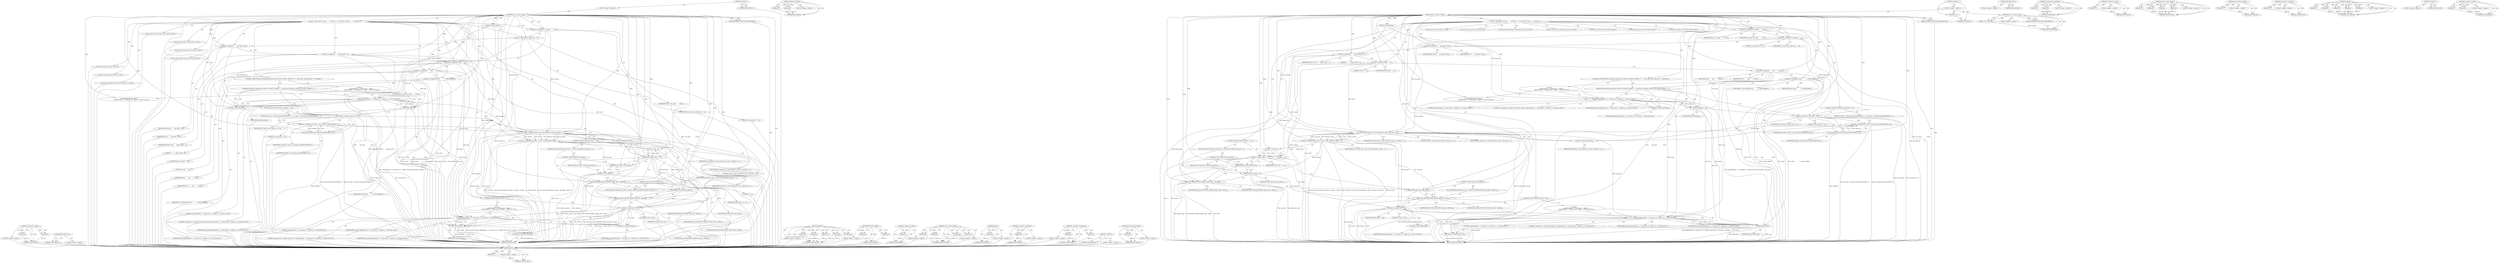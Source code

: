 digraph "&lt;operator&gt;.equals" {
vulnerable_154 [label=<(METHOD,&lt;operator&gt;.equals)>];
vulnerable_155 [label=<(PARAM,p1)>];
vulnerable_156 [label=<(PARAM,p2)>];
vulnerable_157 [label=<(BLOCK,&lt;empty&gt;,&lt;empty&gt;)>];
vulnerable_158 [label=<(METHOD_RETURN,ANY)>];
vulnerable_179 [label=<(METHOD,RETURN_NULL)>];
vulnerable_180 [label=<(BLOCK,&lt;empty&gt;,&lt;empty&gt;)>];
vulnerable_181 [label=<(METHOD_RETURN,ANY)>];
vulnerable_6 [label=<(METHOD,&lt;global&gt;)<SUB>1</SUB>>];
vulnerable_7 [label=<(BLOCK,&lt;empty&gt;,&lt;empty&gt;)<SUB>1</SUB>>];
vulnerable_8 [label=<(METHOD,get_icu_value_src_php)<SUB>1</SUB>>];
vulnerable_9 [label=<(PARAM,char* tag_name)<SUB>1</SUB>>];
vulnerable_10 [label=<(PARAM,INTERNAL_FUNCTION_PARAMETERS)<SUB>1</SUB>>];
vulnerable_11 [label=<(BLOCK,{
 
 	const char* loc_name        	= NULL;
	int...,{
 
 	const char* loc_name        	= NULL;
	int...)<SUB>2</SUB>>];
vulnerable_12 [label="<(LOCAL,const char* loc_name: char*)<SUB>4</SUB>>"];
vulnerable_13 [label=<(&lt;operator&gt;.assignment,* loc_name        	= NULL)<SUB>4</SUB>>];
vulnerable_14 [label=<(IDENTIFIER,loc_name,* loc_name        	= NULL)<SUB>4</SUB>>];
vulnerable_15 [label=<(IDENTIFIER,NULL,* loc_name        	= NULL)<SUB>4</SUB>>];
vulnerable_16 [label="<(LOCAL,int loc_name_len: int)<SUB>5</SUB>>"];
vulnerable_17 [label=<(&lt;operator&gt;.assignment,loc_name_len    	= 0)<SUB>5</SUB>>];
vulnerable_18 [label=<(IDENTIFIER,loc_name_len,loc_name_len    	= 0)<SUB>5</SUB>>];
vulnerable_19 [label=<(LITERAL,0,loc_name_len    	= 0)<SUB>5</SUB>>];
vulnerable_20 [label="<(LOCAL,char* tag_value: char*)<SUB>7</SUB>>"];
vulnerable_21 [label=<(&lt;operator&gt;.assignment,*       tag_value		= NULL)<SUB>7</SUB>>];
vulnerable_22 [label=<(IDENTIFIER,tag_value,*       tag_value		= NULL)<SUB>7</SUB>>];
vulnerable_23 [label=<(IDENTIFIER,NULL,*       tag_value		= NULL)<SUB>7</SUB>>];
vulnerable_24 [label="<(LOCAL,char* empty_result: char*)<SUB>8</SUB>>"];
vulnerable_25 [label=<(&lt;operator&gt;.assignment,*       empty_result	= &quot;&quot;)<SUB>8</SUB>>];
vulnerable_26 [label=<(IDENTIFIER,empty_result,*       empty_result	= &quot;&quot;)<SUB>8</SUB>>];
vulnerable_27 [label=<(LITERAL,&quot;&quot;,*       empty_result	= &quot;&quot;)<SUB>8</SUB>>];
vulnerable_28 [label="<(LOCAL,int result: int)<SUB>10</SUB>>"];
vulnerable_29 [label=<(&lt;operator&gt;.assignment,result    		= 0)<SUB>10</SUB>>];
vulnerable_30 [label=<(IDENTIFIER,result,result    		= 0)<SUB>10</SUB>>];
vulnerable_31 [label=<(LITERAL,0,result    		= 0)<SUB>10</SUB>>];
vulnerable_32 [label="<(LOCAL,char* msg: char*)<SUB>11</SUB>>"];
vulnerable_33 [label=<(&lt;operator&gt;.assignment,*       msg        		= NULL)<SUB>11</SUB>>];
vulnerable_34 [label=<(IDENTIFIER,msg,*       msg        		= NULL)<SUB>11</SUB>>];
vulnerable_35 [label=<(IDENTIFIER,NULL,*       msg        		= NULL)<SUB>11</SUB>>];
vulnerable_36 [label="<(LOCAL,UErrorCode status: UErrorCode)<SUB>13</SUB>>"];
vulnerable_37 [label=<(&lt;operator&gt;.assignment,status          	= U_ZERO_ERROR)<SUB>13</SUB>>];
vulnerable_38 [label=<(IDENTIFIER,status,status          	= U_ZERO_ERROR)<SUB>13</SUB>>];
vulnerable_39 [label=<(IDENTIFIER,U_ZERO_ERROR,status          	= U_ZERO_ERROR)<SUB>13</SUB>>];
vulnerable_40 [label=<(CONTROL_STRUCTURE,IF,if (zend_parse_parameters( ZEND_NUM_ARGS() TSRMLS_CC, &quot;s&quot;,
	&amp;loc_name ,&amp;loc_name_len ) == FAILURE))<SUB>17</SUB>>];
vulnerable_41 [label=<(UNKNOWN,zend_parse_parameters( ZEND_NUM_ARGS() TSRMLS_C...,zend_parse_parameters( ZEND_NUM_ARGS() TSRMLS_C...)<SUB>17</SUB>>];
vulnerable_42 [label="<(BLOCK,{
		spprintf(&amp;msg , 0, &quot;locale_get_%s : unable ...,{
		spprintf(&amp;msg , 0, &quot;locale_get_%s : unable ...)<SUB>18</SUB>>"];
vulnerable_43 [label="<(spprintf,spprintf(&amp;msg , 0, &quot;locale_get_%s : unable to p...)<SUB>19</SUB>>"];
vulnerable_44 [label=<(&lt;operator&gt;.addressOf,&amp;msg)<SUB>19</SUB>>];
vulnerable_45 [label="<(IDENTIFIER,msg,spprintf(&amp;msg , 0, &quot;locale_get_%s : unable to p...)<SUB>19</SUB>>"];
vulnerable_46 [label="<(LITERAL,0,spprintf(&amp;msg , 0, &quot;locale_get_%s : unable to p...)<SUB>19</SUB>>"];
vulnerable_47 [label="<(LITERAL,&quot;locale_get_%s : unable to parse input params&quot;,spprintf(&amp;msg , 0, &quot;locale_get_%s : unable to p...)<SUB>19</SUB>>"];
vulnerable_48 [label="<(IDENTIFIER,tag_name,spprintf(&amp;msg , 0, &quot;locale_get_%s : unable to p...)<SUB>19</SUB>>"];
vulnerable_49 [label=<(efree,efree(msg))<SUB>21</SUB>>];
vulnerable_50 [label=<(IDENTIFIER,msg,efree(msg))<SUB>21</SUB>>];
vulnerable_51 [label="<(IDENTIFIER,RETURN_FALSE,{
		spprintf(&amp;msg , 0, &quot;locale_get_%s : unable ...)<SUB>23</SUB>>"];
vulnerable_52 [label=<(CONTROL_STRUCTURE,IF,if (loc_name_len == 0))<SUB>26</SUB>>];
vulnerable_53 [label=<(&lt;operator&gt;.equals,loc_name_len == 0)<SUB>26</SUB>>];
vulnerable_54 [label=<(IDENTIFIER,loc_name_len,loc_name_len == 0)<SUB>26</SUB>>];
vulnerable_55 [label=<(LITERAL,0,loc_name_len == 0)<SUB>26</SUB>>];
vulnerable_56 [label=<(BLOCK,{
		loc_name = intl_locale_get_default(TSRMLS_C...,{
		loc_name = intl_locale_get_default(TSRMLS_C...)<SUB>26</SUB>>];
vulnerable_57 [label=<(&lt;operator&gt;.assignment,loc_name = intl_locale_get_default(TSRMLS_C))<SUB>27</SUB>>];
vulnerable_58 [label=<(IDENTIFIER,loc_name,loc_name = intl_locale_get_default(TSRMLS_C))<SUB>27</SUB>>];
vulnerable_59 [label=<(intl_locale_get_default,intl_locale_get_default(TSRMLS_C))<SUB>27</SUB>>];
vulnerable_60 [label=<(IDENTIFIER,TSRMLS_C,intl_locale_get_default(TSRMLS_C))<SUB>27</SUB>>];
vulnerable_61 [label=<(&lt;operator&gt;.assignment,tag_value = get_icu_value_internal( loc_name , ...)<SUB>31</SUB>>];
vulnerable_62 [label=<(IDENTIFIER,tag_value,tag_value = get_icu_value_internal( loc_name , ...)<SUB>31</SUB>>];
vulnerable_63 [label=<(get_icu_value_internal,get_icu_value_internal( loc_name , tag_name , &amp;...)<SUB>31</SUB>>];
vulnerable_64 [label=<(IDENTIFIER,loc_name,get_icu_value_internal( loc_name , tag_name , &amp;...)<SUB>31</SUB>>];
vulnerable_65 [label=<(IDENTIFIER,tag_name,get_icu_value_internal( loc_name , tag_name , &amp;...)<SUB>31</SUB>>];
vulnerable_66 [label=<(&lt;operator&gt;.addressOf,&amp;result)<SUB>31</SUB>>];
vulnerable_67 [label=<(IDENTIFIER,result,get_icu_value_internal( loc_name , tag_name , &amp;...)<SUB>31</SUB>>];
vulnerable_68 [label=<(LITERAL,0,get_icu_value_internal( loc_name , tag_name , &amp;...)<SUB>31</SUB>>];
vulnerable_69 [label=<(CONTROL_STRUCTURE,IF,if (result == -1))<SUB>34</SUB>>];
vulnerable_70 [label=<(&lt;operator&gt;.equals,result == -1)<SUB>34</SUB>>];
vulnerable_71 [label=<(IDENTIFIER,result,result == -1)<SUB>34</SUB>>];
vulnerable_72 [label=<(&lt;operator&gt;.minus,-1)<SUB>34</SUB>>];
vulnerable_73 [label=<(LITERAL,1,-1)<SUB>34</SUB>>];
vulnerable_74 [label=<(BLOCK,{
		if( tag_value){
			efree( tag_value);
		}
	...,{
		if( tag_value){
			efree( tag_value);
		}
	...)<SUB>34</SUB>>];
vulnerable_75 [label=<(CONTROL_STRUCTURE,IF,if (tag_value))<SUB>35</SUB>>];
vulnerable_76 [label=<(IDENTIFIER,tag_value,if (tag_value))<SUB>35</SUB>>];
vulnerable_77 [label=<(BLOCK,{
			efree( tag_value);
		},{
			efree( tag_value);
		})<SUB>35</SUB>>];
vulnerable_78 [label=<(efree,efree( tag_value))<SUB>36</SUB>>];
vulnerable_79 [label=<(IDENTIFIER,tag_value,efree( tag_value))<SUB>36</SUB>>];
vulnerable_80 [label=<(RETURN_STRING,RETURN_STRING( empty_result , TRUE))<SUB>38</SUB>>];
vulnerable_81 [label=<(IDENTIFIER,empty_result,RETURN_STRING( empty_result , TRUE))<SUB>38</SUB>>];
vulnerable_82 [label=<(IDENTIFIER,TRUE,RETURN_STRING( empty_result , TRUE))<SUB>38</SUB>>];
vulnerable_83 [label=<(CONTROL_STRUCTURE,IF,if (tag_value))<SUB>42</SUB>>];
vulnerable_84 [label=<(IDENTIFIER,tag_value,if (tag_value))<SUB>42</SUB>>];
vulnerable_85 [label=<(BLOCK,{
		RETURN_STRING( tag_value , FALSE);
	},{
		RETURN_STRING( tag_value , FALSE);
	})<SUB>42</SUB>>];
vulnerable_86 [label=<(RETURN_STRING,RETURN_STRING( tag_value , FALSE))<SUB>43</SUB>>];
vulnerable_87 [label=<(IDENTIFIER,tag_value,RETURN_STRING( tag_value , FALSE))<SUB>43</SUB>>];
vulnerable_88 [label=<(IDENTIFIER,FALSE,RETURN_STRING( tag_value , FALSE))<SUB>43</SUB>>];
vulnerable_89 [label=<(CONTROL_STRUCTURE,IF,if (result ==0))<SUB>47</SUB>>];
vulnerable_90 [label=<(&lt;operator&gt;.equals,result ==0)<SUB>47</SUB>>];
vulnerable_91 [label=<(IDENTIFIER,result,result ==0)<SUB>47</SUB>>];
vulnerable_92 [label=<(LITERAL,0,result ==0)<SUB>47</SUB>>];
vulnerable_93 [label="<(BLOCK,{
		spprintf(&amp;msg , 0, &quot;locale_get_%s : unable ...,{
		spprintf(&amp;msg , 0, &quot;locale_get_%s : unable ...)<SUB>47</SUB>>"];
vulnerable_94 [label="<(spprintf,spprintf(&amp;msg , 0, &quot;locale_get_%s : unable to g...)<SUB>48</SUB>>"];
vulnerable_95 [label=<(&lt;operator&gt;.addressOf,&amp;msg)<SUB>48</SUB>>];
vulnerable_96 [label="<(IDENTIFIER,msg,spprintf(&amp;msg , 0, &quot;locale_get_%s : unable to g...)<SUB>48</SUB>>"];
vulnerable_97 [label="<(LITERAL,0,spprintf(&amp;msg , 0, &quot;locale_get_%s : unable to g...)<SUB>48</SUB>>"];
vulnerable_98 [label="<(LITERAL,&quot;locale_get_%s : unable to get locale %s&quot;,spprintf(&amp;msg , 0, &quot;locale_get_%s : unable to g...)<SUB>48</SUB>>"];
vulnerable_99 [label="<(IDENTIFIER,tag_name,spprintf(&amp;msg , 0, &quot;locale_get_%s : unable to g...)<SUB>48</SUB>>"];
vulnerable_100 [label="<(IDENTIFIER,tag_name,spprintf(&amp;msg , 0, &quot;locale_get_%s : unable to g...)<SUB>48</SUB>>"];
vulnerable_101 [label=<(efree,efree(msg))<SUB>50</SUB>>];
vulnerable_102 [label=<(IDENTIFIER,msg,efree(msg))<SUB>50</SUB>>];
vulnerable_103 [label=<(RETURN_NULL,RETURN_NULL())<SUB>51</SUB>>];
vulnerable_104 [label=<(METHOD_RETURN,void)<SUB>1</SUB>>];
vulnerable_106 [label=<(METHOD_RETURN,ANY)<SUB>1</SUB>>];
vulnerable_138 [label=<(METHOD,spprintf)>];
vulnerable_139 [label=<(PARAM,p1)>];
vulnerable_140 [label=<(PARAM,p2)>];
vulnerable_141 [label=<(PARAM,p3)>];
vulnerable_142 [label=<(PARAM,p4)>];
vulnerable_143 [label=<(PARAM,p5)>];
vulnerable_144 [label=<(BLOCK,&lt;empty&gt;,&lt;empty&gt;)>];
vulnerable_145 [label=<(METHOD_RETURN,ANY)>];
vulnerable_174 [label=<(METHOD,RETURN_STRING)>];
vulnerable_175 [label=<(PARAM,p1)>];
vulnerable_176 [label=<(PARAM,p2)>];
vulnerable_177 [label=<(BLOCK,&lt;empty&gt;,&lt;empty&gt;)>];
vulnerable_178 [label=<(METHOD_RETURN,ANY)>];
vulnerable_170 [label=<(METHOD,&lt;operator&gt;.minus)>];
vulnerable_171 [label=<(PARAM,p1)>];
vulnerable_172 [label=<(BLOCK,&lt;empty&gt;,&lt;empty&gt;)>];
vulnerable_173 [label=<(METHOD_RETURN,ANY)>];
vulnerable_163 [label=<(METHOD,get_icu_value_internal)>];
vulnerable_164 [label=<(PARAM,p1)>];
vulnerable_165 [label=<(PARAM,p2)>];
vulnerable_166 [label=<(PARAM,p3)>];
vulnerable_167 [label=<(PARAM,p4)>];
vulnerable_168 [label=<(BLOCK,&lt;empty&gt;,&lt;empty&gt;)>];
vulnerable_169 [label=<(METHOD_RETURN,ANY)>];
vulnerable_150 [label=<(METHOD,efree)>];
vulnerable_151 [label=<(PARAM,p1)>];
vulnerable_152 [label=<(BLOCK,&lt;empty&gt;,&lt;empty&gt;)>];
vulnerable_153 [label=<(METHOD_RETURN,ANY)>];
vulnerable_146 [label=<(METHOD,&lt;operator&gt;.addressOf)>];
vulnerable_147 [label=<(PARAM,p1)>];
vulnerable_148 [label=<(BLOCK,&lt;empty&gt;,&lt;empty&gt;)>];
vulnerable_149 [label=<(METHOD_RETURN,ANY)>];
vulnerable_133 [label=<(METHOD,&lt;operator&gt;.assignment)>];
vulnerable_134 [label=<(PARAM,p1)>];
vulnerable_135 [label=<(PARAM,p2)>];
vulnerable_136 [label=<(BLOCK,&lt;empty&gt;,&lt;empty&gt;)>];
vulnerable_137 [label=<(METHOD_RETURN,ANY)>];
vulnerable_127 [label=<(METHOD,&lt;global&gt;)<SUB>1</SUB>>];
vulnerable_128 [label=<(BLOCK,&lt;empty&gt;,&lt;empty&gt;)>];
vulnerable_129 [label=<(METHOD_RETURN,ANY)>];
vulnerable_159 [label=<(METHOD,intl_locale_get_default)>];
vulnerable_160 [label=<(PARAM,p1)>];
vulnerable_161 [label=<(BLOCK,&lt;empty&gt;,&lt;empty&gt;)>];
vulnerable_162 [label=<(METHOD_RETURN,ANY)>];
fixed_157 [label=<(METHOD,efree)>];
fixed_158 [label=<(PARAM,p1)>];
fixed_159 [label=<(BLOCK,&lt;empty&gt;,&lt;empty&gt;)>];
fixed_160 [label=<(METHOD_RETURN,ANY)>];
fixed_181 [label=<(METHOD,RETURN_STRING)>];
fixed_182 [label=<(PARAM,p1)>];
fixed_183 [label=<(PARAM,p2)>];
fixed_184 [label=<(BLOCK,&lt;empty&gt;,&lt;empty&gt;)>];
fixed_185 [label=<(METHOD_RETURN,ANY)>];
fixed_6 [label=<(METHOD,&lt;global&gt;)<SUB>1</SUB>>];
fixed_7 [label=<(BLOCK,&lt;empty&gt;,&lt;empty&gt;)<SUB>1</SUB>>];
fixed_8 [label=<(METHOD,get_icu_value_src_php)<SUB>1</SUB>>];
fixed_9 [label=<(PARAM,char* tag_name)<SUB>1</SUB>>];
fixed_10 [label=<(PARAM,INTERNAL_FUNCTION_PARAMETERS)<SUB>1</SUB>>];
fixed_11 [label=<(BLOCK,&lt;empty&gt;,&lt;empty&gt;)>];
fixed_12 [label=<(METHOD_RETURN,void)<SUB>1</SUB>>];
fixed_14 [label=<(UNKNOWN,),))<SUB>1</SUB>>];
fixed_15 [label=<(METHOD,get_icu_value_src_php)<SUB>2</SUB>>];
fixed_16 [label=<(PARAM,char* tag_name)<SUB>2</SUB>>];
fixed_17 [label=<(PARAM,INTERNAL_FUNCTION_PARAMETERS)<SUB>2</SUB>>];
fixed_18 [label=<(BLOCK,{
 
 	const char* loc_name        	= NULL;
	int...,{
 
 	const char* loc_name        	= NULL;
	int...)<SUB>3</SUB>>];
fixed_19 [label="<(LOCAL,const char* loc_name: char*)<SUB>5</SUB>>"];
fixed_20 [label=<(&lt;operator&gt;.assignment,* loc_name        	= NULL)<SUB>5</SUB>>];
fixed_21 [label=<(IDENTIFIER,loc_name,* loc_name        	= NULL)<SUB>5</SUB>>];
fixed_22 [label=<(IDENTIFIER,NULL,* loc_name        	= NULL)<SUB>5</SUB>>];
fixed_23 [label="<(LOCAL,int loc_name_len: int)<SUB>6</SUB>>"];
fixed_24 [label=<(&lt;operator&gt;.assignment,loc_name_len    	= 0)<SUB>6</SUB>>];
fixed_25 [label=<(IDENTIFIER,loc_name_len,loc_name_len    	= 0)<SUB>6</SUB>>];
fixed_26 [label=<(LITERAL,0,loc_name_len    	= 0)<SUB>6</SUB>>];
fixed_27 [label="<(LOCAL,char* tag_value: char*)<SUB>8</SUB>>"];
fixed_28 [label=<(&lt;operator&gt;.assignment,*       tag_value		= NULL)<SUB>8</SUB>>];
fixed_29 [label=<(IDENTIFIER,tag_value,*       tag_value		= NULL)<SUB>8</SUB>>];
fixed_30 [label=<(IDENTIFIER,NULL,*       tag_value		= NULL)<SUB>8</SUB>>];
fixed_31 [label="<(LOCAL,char* empty_result: char*)<SUB>9</SUB>>"];
fixed_32 [label=<(&lt;operator&gt;.assignment,*       empty_result	= &quot;&quot;)<SUB>9</SUB>>];
fixed_33 [label=<(IDENTIFIER,empty_result,*       empty_result	= &quot;&quot;)<SUB>9</SUB>>];
fixed_34 [label=<(LITERAL,&quot;&quot;,*       empty_result	= &quot;&quot;)<SUB>9</SUB>>];
fixed_35 [label="<(LOCAL,int result: int)<SUB>11</SUB>>"];
fixed_36 [label=<(&lt;operator&gt;.assignment,result    		= 0)<SUB>11</SUB>>];
fixed_37 [label=<(IDENTIFIER,result,result    		= 0)<SUB>11</SUB>>];
fixed_38 [label=<(LITERAL,0,result    		= 0)<SUB>11</SUB>>];
fixed_39 [label="<(LOCAL,char* msg: char*)<SUB>12</SUB>>"];
fixed_40 [label=<(&lt;operator&gt;.assignment,*       msg        		= NULL)<SUB>12</SUB>>];
fixed_41 [label=<(IDENTIFIER,msg,*       msg        		= NULL)<SUB>12</SUB>>];
fixed_42 [label=<(IDENTIFIER,NULL,*       msg        		= NULL)<SUB>12</SUB>>];
fixed_43 [label="<(LOCAL,UErrorCode status: UErrorCode)<SUB>14</SUB>>"];
fixed_44 [label=<(&lt;operator&gt;.assignment,status          	= U_ZERO_ERROR)<SUB>14</SUB>>];
fixed_45 [label=<(IDENTIFIER,status,status          	= U_ZERO_ERROR)<SUB>14</SUB>>];
fixed_46 [label=<(IDENTIFIER,U_ZERO_ERROR,status          	= U_ZERO_ERROR)<SUB>14</SUB>>];
fixed_47 [label=<(CONTROL_STRUCTURE,IF,if (zend_parse_parameters( ZEND_NUM_ARGS() TSRMLS_CC, &quot;s&quot;,
	&amp;loc_name ,&amp;loc_name_len ) == FAILURE))<SUB>18</SUB>>];
fixed_48 [label=<(UNKNOWN,zend_parse_parameters( ZEND_NUM_ARGS() TSRMLS_C...,zend_parse_parameters( ZEND_NUM_ARGS() TSRMLS_C...)<SUB>18</SUB>>];
fixed_49 [label="<(BLOCK,{
		spprintf(&amp;msg , 0, &quot;locale_get_%s : unable ...,{
		spprintf(&amp;msg , 0, &quot;locale_get_%s : unable ...)<SUB>19</SUB>>"];
fixed_50 [label="<(spprintf,spprintf(&amp;msg , 0, &quot;locale_get_%s : unable to p...)<SUB>20</SUB>>"];
fixed_51 [label=<(&lt;operator&gt;.addressOf,&amp;msg)<SUB>20</SUB>>];
fixed_52 [label="<(IDENTIFIER,msg,spprintf(&amp;msg , 0, &quot;locale_get_%s : unable to p...)<SUB>20</SUB>>"];
fixed_53 [label="<(LITERAL,0,spprintf(&amp;msg , 0, &quot;locale_get_%s : unable to p...)<SUB>20</SUB>>"];
fixed_54 [label="<(LITERAL,&quot;locale_get_%s : unable to parse input params&quot;,spprintf(&amp;msg , 0, &quot;locale_get_%s : unable to p...)<SUB>20</SUB>>"];
fixed_55 [label="<(IDENTIFIER,tag_name,spprintf(&amp;msg , 0, &quot;locale_get_%s : unable to p...)<SUB>20</SUB>>"];
fixed_56 [label=<(efree,efree(msg))<SUB>22</SUB>>];
fixed_57 [label=<(IDENTIFIER,msg,efree(msg))<SUB>22</SUB>>];
fixed_58 [label="<(IDENTIFIER,RETURN_FALSE,{
		spprintf(&amp;msg , 0, &quot;locale_get_%s : unable ...)<SUB>24</SUB>>"];
fixed_59 [label=<(CONTROL_STRUCTURE,IF,if (loc_name_len == 0))<SUB>27</SUB>>];
fixed_60 [label=<(&lt;operator&gt;.equals,loc_name_len == 0)<SUB>27</SUB>>];
fixed_61 [label=<(IDENTIFIER,loc_name_len,loc_name_len == 0)<SUB>27</SUB>>];
fixed_62 [label=<(LITERAL,0,loc_name_len == 0)<SUB>27</SUB>>];
fixed_63 [label=<(BLOCK,{
		loc_name = intl_locale_get_default(TSRMLS_C...,{
		loc_name = intl_locale_get_default(TSRMLS_C...)<SUB>27</SUB>>];
fixed_64 [label=<(&lt;operator&gt;.assignment,loc_name = intl_locale_get_default(TSRMLS_C))<SUB>28</SUB>>];
fixed_65 [label=<(IDENTIFIER,loc_name,loc_name = intl_locale_get_default(TSRMLS_C))<SUB>28</SUB>>];
fixed_66 [label=<(intl_locale_get_default,intl_locale_get_default(TSRMLS_C))<SUB>28</SUB>>];
fixed_67 [label=<(IDENTIFIER,TSRMLS_C,intl_locale_get_default(TSRMLS_C))<SUB>28</SUB>>];
fixed_68 [label=<(&lt;operator&gt;.assignment,tag_value = get_icu_value_internal( loc_name , ...)<SUB>32</SUB>>];
fixed_69 [label=<(IDENTIFIER,tag_value,tag_value = get_icu_value_internal( loc_name , ...)<SUB>32</SUB>>];
fixed_70 [label=<(get_icu_value_internal,get_icu_value_internal( loc_name , tag_name , &amp;...)<SUB>32</SUB>>];
fixed_71 [label=<(IDENTIFIER,loc_name,get_icu_value_internal( loc_name , tag_name , &amp;...)<SUB>32</SUB>>];
fixed_72 [label=<(IDENTIFIER,tag_name,get_icu_value_internal( loc_name , tag_name , &amp;...)<SUB>32</SUB>>];
fixed_73 [label=<(&lt;operator&gt;.addressOf,&amp;result)<SUB>32</SUB>>];
fixed_74 [label=<(IDENTIFIER,result,get_icu_value_internal( loc_name , tag_name , &amp;...)<SUB>32</SUB>>];
fixed_75 [label=<(LITERAL,0,get_icu_value_internal( loc_name , tag_name , &amp;...)<SUB>32</SUB>>];
fixed_76 [label=<(CONTROL_STRUCTURE,IF,if (result == -1))<SUB>35</SUB>>];
fixed_77 [label=<(&lt;operator&gt;.equals,result == -1)<SUB>35</SUB>>];
fixed_78 [label=<(IDENTIFIER,result,result == -1)<SUB>35</SUB>>];
fixed_79 [label=<(&lt;operator&gt;.minus,-1)<SUB>35</SUB>>];
fixed_80 [label=<(LITERAL,1,-1)<SUB>35</SUB>>];
fixed_81 [label=<(BLOCK,{
		if( tag_value){
			efree( tag_value);
		}
	...,{
		if( tag_value){
			efree( tag_value);
		}
	...)<SUB>35</SUB>>];
fixed_82 [label=<(CONTROL_STRUCTURE,IF,if (tag_value))<SUB>36</SUB>>];
fixed_83 [label=<(IDENTIFIER,tag_value,if (tag_value))<SUB>36</SUB>>];
fixed_84 [label=<(BLOCK,{
			efree( tag_value);
		},{
			efree( tag_value);
		})<SUB>36</SUB>>];
fixed_85 [label=<(efree,efree( tag_value))<SUB>37</SUB>>];
fixed_86 [label=<(IDENTIFIER,tag_value,efree( tag_value))<SUB>37</SUB>>];
fixed_87 [label=<(RETURN_STRING,RETURN_STRING( empty_result , TRUE))<SUB>39</SUB>>];
fixed_88 [label=<(IDENTIFIER,empty_result,RETURN_STRING( empty_result , TRUE))<SUB>39</SUB>>];
fixed_89 [label=<(IDENTIFIER,TRUE,RETURN_STRING( empty_result , TRUE))<SUB>39</SUB>>];
fixed_90 [label=<(CONTROL_STRUCTURE,IF,if (tag_value))<SUB>43</SUB>>];
fixed_91 [label=<(IDENTIFIER,tag_value,if (tag_value))<SUB>43</SUB>>];
fixed_92 [label=<(BLOCK,{
		RETURN_STRING( tag_value , FALSE);
	},{
		RETURN_STRING( tag_value , FALSE);
	})<SUB>43</SUB>>];
fixed_93 [label=<(RETURN_STRING,RETURN_STRING( tag_value , FALSE))<SUB>44</SUB>>];
fixed_94 [label=<(IDENTIFIER,tag_value,RETURN_STRING( tag_value , FALSE))<SUB>44</SUB>>];
fixed_95 [label=<(IDENTIFIER,FALSE,RETURN_STRING( tag_value , FALSE))<SUB>44</SUB>>];
fixed_96 [label=<(CONTROL_STRUCTURE,IF,if (result ==0))<SUB>48</SUB>>];
fixed_97 [label=<(&lt;operator&gt;.equals,result ==0)<SUB>48</SUB>>];
fixed_98 [label=<(IDENTIFIER,result,result ==0)<SUB>48</SUB>>];
fixed_99 [label=<(LITERAL,0,result ==0)<SUB>48</SUB>>];
fixed_100 [label="<(BLOCK,{
		spprintf(&amp;msg , 0, &quot;locale_get_%s : unable ...,{
		spprintf(&amp;msg , 0, &quot;locale_get_%s : unable ...)<SUB>48</SUB>>"];
fixed_101 [label="<(spprintf,spprintf(&amp;msg , 0, &quot;locale_get_%s : unable to g...)<SUB>49</SUB>>"];
fixed_102 [label=<(&lt;operator&gt;.addressOf,&amp;msg)<SUB>49</SUB>>];
fixed_103 [label="<(IDENTIFIER,msg,spprintf(&amp;msg , 0, &quot;locale_get_%s : unable to g...)<SUB>49</SUB>>"];
fixed_104 [label="<(LITERAL,0,spprintf(&amp;msg , 0, &quot;locale_get_%s : unable to g...)<SUB>49</SUB>>"];
fixed_105 [label="<(LITERAL,&quot;locale_get_%s : unable to get locale %s&quot;,spprintf(&amp;msg , 0, &quot;locale_get_%s : unable to g...)<SUB>49</SUB>>"];
fixed_106 [label="<(IDENTIFIER,tag_name,spprintf(&amp;msg , 0, &quot;locale_get_%s : unable to g...)<SUB>49</SUB>>"];
fixed_107 [label="<(IDENTIFIER,tag_name,spprintf(&amp;msg , 0, &quot;locale_get_%s : unable to g...)<SUB>49</SUB>>"];
fixed_108 [label=<(efree,efree(msg))<SUB>51</SUB>>];
fixed_109 [label=<(IDENTIFIER,msg,efree(msg))<SUB>51</SUB>>];
fixed_110 [label=<(RETURN_NULL,RETURN_NULL())<SUB>52</SUB>>];
fixed_111 [label=<(METHOD_RETURN,void)<SUB>2</SUB>>];
fixed_113 [label=<(METHOD_RETURN,ANY)<SUB>1</SUB>>];
fixed_186 [label=<(METHOD,RETURN_NULL)>];
fixed_187 [label=<(BLOCK,&lt;empty&gt;,&lt;empty&gt;)>];
fixed_188 [label=<(METHOD_RETURN,ANY)>];
fixed_140 [label=<(METHOD,&lt;operator&gt;.assignment)>];
fixed_141 [label=<(PARAM,p1)>];
fixed_142 [label=<(PARAM,p2)>];
fixed_143 [label=<(BLOCK,&lt;empty&gt;,&lt;empty&gt;)>];
fixed_144 [label=<(METHOD_RETURN,ANY)>];
fixed_177 [label=<(METHOD,&lt;operator&gt;.minus)>];
fixed_178 [label=<(PARAM,p1)>];
fixed_179 [label=<(BLOCK,&lt;empty&gt;,&lt;empty&gt;)>];
fixed_180 [label=<(METHOD_RETURN,ANY)>];
fixed_170 [label=<(METHOD,get_icu_value_internal)>];
fixed_171 [label=<(PARAM,p1)>];
fixed_172 [label=<(PARAM,p2)>];
fixed_173 [label=<(PARAM,p3)>];
fixed_174 [label=<(PARAM,p4)>];
fixed_175 [label=<(BLOCK,&lt;empty&gt;,&lt;empty&gt;)>];
fixed_176 [label=<(METHOD_RETURN,ANY)>];
fixed_166 [label=<(METHOD,intl_locale_get_default)>];
fixed_167 [label=<(PARAM,p1)>];
fixed_168 [label=<(BLOCK,&lt;empty&gt;,&lt;empty&gt;)>];
fixed_169 [label=<(METHOD_RETURN,ANY)>];
fixed_153 [label=<(METHOD,&lt;operator&gt;.addressOf)>];
fixed_154 [label=<(PARAM,p1)>];
fixed_155 [label=<(BLOCK,&lt;empty&gt;,&lt;empty&gt;)>];
fixed_156 [label=<(METHOD_RETURN,ANY)>];
fixed_145 [label=<(METHOD,spprintf)>];
fixed_146 [label=<(PARAM,p1)>];
fixed_147 [label=<(PARAM,p2)>];
fixed_148 [label=<(PARAM,p3)>];
fixed_149 [label=<(PARAM,p4)>];
fixed_150 [label=<(PARAM,p5)>];
fixed_151 [label=<(BLOCK,&lt;empty&gt;,&lt;empty&gt;)>];
fixed_152 [label=<(METHOD_RETURN,ANY)>];
fixed_134 [label=<(METHOD,&lt;global&gt;)<SUB>1</SUB>>];
fixed_135 [label=<(BLOCK,&lt;empty&gt;,&lt;empty&gt;)>];
fixed_136 [label=<(METHOD_RETURN,ANY)>];
fixed_161 [label=<(METHOD,&lt;operator&gt;.equals)>];
fixed_162 [label=<(PARAM,p1)>];
fixed_163 [label=<(PARAM,p2)>];
fixed_164 [label=<(BLOCK,&lt;empty&gt;,&lt;empty&gt;)>];
fixed_165 [label=<(METHOD_RETURN,ANY)>];
vulnerable_154 -> vulnerable_155  [key=0, label="AST: "];
vulnerable_154 -> vulnerable_155  [key=1, label="DDG: "];
vulnerable_154 -> vulnerable_157  [key=0, label="AST: "];
vulnerable_154 -> vulnerable_156  [key=0, label="AST: "];
vulnerable_154 -> vulnerable_156  [key=1, label="DDG: "];
vulnerable_154 -> vulnerable_158  [key=0, label="AST: "];
vulnerable_154 -> vulnerable_158  [key=1, label="CFG: "];
vulnerable_155 -> vulnerable_158  [key=0, label="DDG: p1"];
vulnerable_156 -> vulnerable_158  [key=0, label="DDG: p2"];
vulnerable_157 -> fixed_157  [key=0];
vulnerable_158 -> fixed_157  [key=0];
vulnerable_179 -> vulnerable_180  [key=0, label="AST: "];
vulnerable_179 -> vulnerable_181  [key=0, label="AST: "];
vulnerable_179 -> vulnerable_181  [key=1, label="CFG: "];
vulnerable_180 -> fixed_157  [key=0];
vulnerable_181 -> fixed_157  [key=0];
vulnerable_6 -> vulnerable_7  [key=0, label="AST: "];
vulnerable_6 -> vulnerable_106  [key=0, label="AST: "];
vulnerable_6 -> vulnerable_106  [key=1, label="CFG: "];
vulnerable_7 -> vulnerable_8  [key=0, label="AST: "];
vulnerable_8 -> vulnerable_9  [key=0, label="AST: "];
vulnerable_8 -> vulnerable_9  [key=1, label="DDG: "];
vulnerable_8 -> vulnerable_10  [key=0, label="AST: "];
vulnerable_8 -> vulnerable_10  [key=1, label="DDG: "];
vulnerable_8 -> vulnerable_11  [key=0, label="AST: "];
vulnerable_8 -> vulnerable_104  [key=0, label="AST: "];
vulnerable_8 -> vulnerable_13  [key=0, label="CFG: "];
vulnerable_8 -> vulnerable_13  [key=1, label="DDG: "];
vulnerable_8 -> vulnerable_17  [key=0, label="DDG: "];
vulnerable_8 -> vulnerable_21  [key=0, label="DDG: "];
vulnerable_8 -> vulnerable_25  [key=0, label="DDG: "];
vulnerable_8 -> vulnerable_29  [key=0, label="DDG: "];
vulnerable_8 -> vulnerable_33  [key=0, label="DDG: "];
vulnerable_8 -> vulnerable_37  [key=0, label="DDG: "];
vulnerable_8 -> vulnerable_84  [key=0, label="DDG: "];
vulnerable_8 -> vulnerable_51  [key=0, label="DDG: "];
vulnerable_8 -> vulnerable_53  [key=0, label="DDG: "];
vulnerable_8 -> vulnerable_63  [key=0, label="DDG: "];
vulnerable_8 -> vulnerable_70  [key=0, label="DDG: "];
vulnerable_8 -> vulnerable_90  [key=0, label="DDG: "];
vulnerable_8 -> vulnerable_103  [key=0, label="DDG: "];
vulnerable_8 -> vulnerable_43  [key=0, label="DDG: "];
vulnerable_8 -> vulnerable_49  [key=0, label="DDG: "];
vulnerable_8 -> vulnerable_72  [key=0, label="DDG: "];
vulnerable_8 -> vulnerable_76  [key=0, label="DDG: "];
vulnerable_8 -> vulnerable_80  [key=0, label="DDG: "];
vulnerable_8 -> vulnerable_86  [key=0, label="DDG: "];
vulnerable_8 -> vulnerable_94  [key=0, label="DDG: "];
vulnerable_8 -> vulnerable_101  [key=0, label="DDG: "];
vulnerable_8 -> vulnerable_59  [key=0, label="DDG: "];
vulnerable_8 -> vulnerable_78  [key=0, label="DDG: "];
vulnerable_9 -> vulnerable_63  [key=0, label="DDG: tag_name"];
vulnerable_9 -> vulnerable_43  [key=0, label="DDG: tag_name"];
vulnerable_10 -> vulnerable_104  [key=0, label="DDG: "];
vulnerable_11 -> vulnerable_12  [key=0, label="AST: "];
vulnerable_11 -> vulnerable_13  [key=0, label="AST: "];
vulnerable_11 -> vulnerable_16  [key=0, label="AST: "];
vulnerable_11 -> vulnerable_17  [key=0, label="AST: "];
vulnerable_11 -> vulnerable_20  [key=0, label="AST: "];
vulnerable_11 -> vulnerable_21  [key=0, label="AST: "];
vulnerable_11 -> vulnerable_24  [key=0, label="AST: "];
vulnerable_11 -> vulnerable_25  [key=0, label="AST: "];
vulnerable_11 -> vulnerable_28  [key=0, label="AST: "];
vulnerable_11 -> vulnerable_29  [key=0, label="AST: "];
vulnerable_11 -> vulnerable_32  [key=0, label="AST: "];
vulnerable_11 -> vulnerable_33  [key=0, label="AST: "];
vulnerable_11 -> vulnerable_36  [key=0, label="AST: "];
vulnerable_11 -> vulnerable_37  [key=0, label="AST: "];
vulnerable_11 -> vulnerable_40  [key=0, label="AST: "];
vulnerable_11 -> vulnerable_52  [key=0, label="AST: "];
vulnerable_11 -> vulnerable_61  [key=0, label="AST: "];
vulnerable_11 -> vulnerable_69  [key=0, label="AST: "];
vulnerable_11 -> vulnerable_83  [key=0, label="AST: "];
vulnerable_11 -> vulnerable_89  [key=0, label="AST: "];
vulnerable_12 -> fixed_157  [key=0];
vulnerable_13 -> vulnerable_14  [key=0, label="AST: "];
vulnerable_13 -> vulnerable_15  [key=0, label="AST: "];
vulnerable_13 -> vulnerable_17  [key=0, label="CFG: "];
vulnerable_13 -> vulnerable_104  [key=0, label="DDG: * loc_name        	= NULL"];
vulnerable_13 -> vulnerable_63  [key=0, label="DDG: loc_name"];
vulnerable_14 -> fixed_157  [key=0];
vulnerable_15 -> fixed_157  [key=0];
vulnerable_16 -> fixed_157  [key=0];
vulnerable_17 -> vulnerable_18  [key=0, label="AST: "];
vulnerable_17 -> vulnerable_19  [key=0, label="AST: "];
vulnerable_17 -> vulnerable_21  [key=0, label="CFG: "];
vulnerable_17 -> vulnerable_104  [key=0, label="DDG: loc_name_len    	= 0"];
vulnerable_17 -> vulnerable_53  [key=0, label="DDG: loc_name_len"];
vulnerable_18 -> fixed_157  [key=0];
vulnerable_19 -> fixed_157  [key=0];
vulnerable_20 -> fixed_157  [key=0];
vulnerable_21 -> vulnerable_22  [key=0, label="AST: "];
vulnerable_21 -> vulnerable_23  [key=0, label="AST: "];
vulnerable_21 -> vulnerable_25  [key=0, label="CFG: "];
vulnerable_21 -> vulnerable_104  [key=0, label="DDG: *       tag_value		= NULL"];
vulnerable_22 -> fixed_157  [key=0];
vulnerable_23 -> fixed_157  [key=0];
vulnerable_24 -> fixed_157  [key=0];
vulnerable_25 -> vulnerable_26  [key=0, label="AST: "];
vulnerable_25 -> vulnerable_27  [key=0, label="AST: "];
vulnerable_25 -> vulnerable_29  [key=0, label="CFG: "];
vulnerable_25 -> vulnerable_104  [key=0, label="DDG: empty_result"];
vulnerable_25 -> vulnerable_104  [key=1, label="DDG: *       empty_result	= &quot;&quot;"];
vulnerable_25 -> vulnerable_80  [key=0, label="DDG: empty_result"];
vulnerable_26 -> fixed_157  [key=0];
vulnerable_27 -> fixed_157  [key=0];
vulnerable_28 -> fixed_157  [key=0];
vulnerable_29 -> vulnerable_30  [key=0, label="AST: "];
vulnerable_29 -> vulnerable_31  [key=0, label="AST: "];
vulnerable_29 -> vulnerable_33  [key=0, label="CFG: "];
vulnerable_29 -> vulnerable_104  [key=0, label="DDG: result    		= 0"];
vulnerable_29 -> vulnerable_63  [key=0, label="DDG: result"];
vulnerable_29 -> vulnerable_70  [key=0, label="DDG: result"];
vulnerable_30 -> fixed_157  [key=0];
vulnerable_31 -> fixed_157  [key=0];
vulnerable_32 -> fixed_157  [key=0];
vulnerable_33 -> vulnerable_34  [key=0, label="AST: "];
vulnerable_33 -> vulnerable_35  [key=0, label="AST: "];
vulnerable_33 -> vulnerable_37  [key=0, label="CFG: "];
vulnerable_33 -> vulnerable_104  [key=0, label="DDG: NULL"];
vulnerable_33 -> vulnerable_104  [key=1, label="DDG: *       msg        		= NULL"];
vulnerable_33 -> vulnerable_43  [key=0, label="DDG: msg"];
vulnerable_33 -> vulnerable_49  [key=0, label="DDG: msg"];
vulnerable_33 -> vulnerable_94  [key=0, label="DDG: msg"];
vulnerable_33 -> vulnerable_101  [key=0, label="DDG: msg"];
vulnerable_34 -> fixed_157  [key=0];
vulnerable_35 -> fixed_157  [key=0];
vulnerable_36 -> fixed_157  [key=0];
vulnerable_37 -> vulnerable_38  [key=0, label="AST: "];
vulnerable_37 -> vulnerable_39  [key=0, label="AST: "];
vulnerable_37 -> vulnerable_41  [key=0, label="CFG: "];
vulnerable_37 -> vulnerable_104  [key=0, label="DDG: status"];
vulnerable_37 -> vulnerable_104  [key=1, label="DDG: status          	= U_ZERO_ERROR"];
vulnerable_37 -> vulnerable_104  [key=2, label="DDG: U_ZERO_ERROR"];
vulnerable_38 -> fixed_157  [key=0];
vulnerable_39 -> fixed_157  [key=0];
vulnerable_40 -> vulnerable_41  [key=0, label="AST: "];
vulnerable_40 -> vulnerable_42  [key=0, label="AST: "];
vulnerable_41 -> vulnerable_44  [key=0, label="CFG: "];
vulnerable_41 -> vulnerable_44  [key=1, label="CDG: "];
vulnerable_41 -> vulnerable_53  [key=0, label="CFG: "];
vulnerable_41 -> vulnerable_49  [key=0, label="CDG: "];
vulnerable_41 -> vulnerable_43  [key=0, label="CDG: "];
vulnerable_42 -> vulnerable_43  [key=0, label="AST: "];
vulnerable_42 -> vulnerable_49  [key=0, label="AST: "];
vulnerable_42 -> vulnerable_51  [key=0, label="AST: "];
vulnerable_43 -> vulnerable_44  [key=0, label="AST: "];
vulnerable_43 -> vulnerable_46  [key=0, label="AST: "];
vulnerable_43 -> vulnerable_47  [key=0, label="AST: "];
vulnerable_43 -> vulnerable_48  [key=0, label="AST: "];
vulnerable_43 -> vulnerable_49  [key=0, label="CFG: "];
vulnerable_43 -> vulnerable_49  [key=1, label="DDG: &amp;msg"];
vulnerable_43 -> vulnerable_104  [key=0, label="DDG: spprintf(&amp;msg , 0, &quot;locale_get_%s : unable to parse input params&quot;, tag_name )"];
vulnerable_43 -> vulnerable_63  [key=0, label="DDG: tag_name"];
vulnerable_43 -> vulnerable_94  [key=0, label="DDG: &amp;msg"];
vulnerable_43 -> vulnerable_101  [key=0, label="DDG: &amp;msg"];
vulnerable_44 -> vulnerable_45  [key=0, label="AST: "];
vulnerable_44 -> vulnerable_43  [key=0, label="CFG: "];
vulnerable_45 -> fixed_157  [key=0];
vulnerable_46 -> fixed_157  [key=0];
vulnerable_47 -> fixed_157  [key=0];
vulnerable_48 -> fixed_157  [key=0];
vulnerable_49 -> vulnerable_50  [key=0, label="AST: "];
vulnerable_49 -> vulnerable_53  [key=0, label="CFG: "];
vulnerable_49 -> vulnerable_94  [key=0, label="DDG: msg"];
vulnerable_49 -> vulnerable_101  [key=0, label="DDG: msg"];
vulnerable_50 -> fixed_157  [key=0];
vulnerable_51 -> fixed_157  [key=0];
vulnerable_52 -> vulnerable_53  [key=0, label="AST: "];
vulnerable_52 -> vulnerable_56  [key=0, label="AST: "];
vulnerable_53 -> vulnerable_54  [key=0, label="AST: "];
vulnerable_53 -> vulnerable_55  [key=0, label="AST: "];
vulnerable_53 -> vulnerable_59  [key=0, label="CFG: "];
vulnerable_53 -> vulnerable_59  [key=1, label="CDG: "];
vulnerable_53 -> vulnerable_66  [key=0, label="CFG: "];
vulnerable_53 -> vulnerable_104  [key=0, label="DDG: loc_name_len"];
vulnerable_53 -> vulnerable_104  [key=1, label="DDG: loc_name_len == 0"];
vulnerable_53 -> vulnerable_57  [key=0, label="CDG: "];
vulnerable_54 -> fixed_157  [key=0];
vulnerable_55 -> fixed_157  [key=0];
vulnerable_56 -> vulnerable_57  [key=0, label="AST: "];
vulnerable_57 -> vulnerable_58  [key=0, label="AST: "];
vulnerable_57 -> vulnerable_59  [key=0, label="AST: "];
vulnerable_57 -> vulnerable_66  [key=0, label="CFG: "];
vulnerable_57 -> vulnerable_104  [key=0, label="DDG: intl_locale_get_default(TSRMLS_C)"];
vulnerable_57 -> vulnerable_104  [key=1, label="DDG: loc_name = intl_locale_get_default(TSRMLS_C)"];
vulnerable_57 -> vulnerable_63  [key=0, label="DDG: loc_name"];
vulnerable_58 -> fixed_157  [key=0];
vulnerable_59 -> vulnerable_60  [key=0, label="AST: "];
vulnerable_59 -> vulnerable_57  [key=0, label="CFG: "];
vulnerable_59 -> vulnerable_57  [key=1, label="DDG: TSRMLS_C"];
vulnerable_59 -> vulnerable_104  [key=0, label="DDG: TSRMLS_C"];
vulnerable_60 -> fixed_157  [key=0];
vulnerable_61 -> vulnerable_62  [key=0, label="AST: "];
vulnerable_61 -> vulnerable_63  [key=0, label="AST: "];
vulnerable_61 -> vulnerable_72  [key=0, label="CFG: "];
vulnerable_61 -> vulnerable_104  [key=0, label="DDG: tag_value"];
vulnerable_61 -> vulnerable_104  [key=1, label="DDG: get_icu_value_internal( loc_name , tag_name , &amp;result ,0)"];
vulnerable_61 -> vulnerable_104  [key=2, label="DDG: tag_value = get_icu_value_internal( loc_name , tag_name , &amp;result ,0)"];
vulnerable_61 -> vulnerable_86  [key=0, label="DDG: tag_value"];
vulnerable_61 -> vulnerable_78  [key=0, label="DDG: tag_value"];
vulnerable_62 -> fixed_157  [key=0];
vulnerable_63 -> vulnerable_64  [key=0, label="AST: "];
vulnerable_63 -> vulnerable_65  [key=0, label="AST: "];
vulnerable_63 -> vulnerable_66  [key=0, label="AST: "];
vulnerable_63 -> vulnerable_68  [key=0, label="AST: "];
vulnerable_63 -> vulnerable_61  [key=0, label="CFG: "];
vulnerable_63 -> vulnerable_61  [key=1, label="DDG: loc_name"];
vulnerable_63 -> vulnerable_61  [key=2, label="DDG: tag_name"];
vulnerable_63 -> vulnerable_61  [key=3, label="DDG: &amp;result"];
vulnerable_63 -> vulnerable_61  [key=4, label="DDG: 0"];
vulnerable_63 -> vulnerable_104  [key=0, label="DDG: loc_name"];
vulnerable_63 -> vulnerable_104  [key=1, label="DDG: &amp;result"];
vulnerable_63 -> vulnerable_70  [key=0, label="DDG: &amp;result"];
vulnerable_63 -> vulnerable_90  [key=0, label="DDG: &amp;result"];
vulnerable_63 -> vulnerable_94  [key=0, label="DDG: tag_name"];
vulnerable_64 -> fixed_157  [key=0];
vulnerable_65 -> fixed_157  [key=0];
vulnerable_66 -> vulnerable_67  [key=0, label="AST: "];
vulnerable_66 -> vulnerable_63  [key=0, label="CFG: "];
vulnerable_67 -> fixed_157  [key=0];
vulnerable_68 -> fixed_157  [key=0];
vulnerable_69 -> vulnerable_70  [key=0, label="AST: "];
vulnerable_69 -> vulnerable_74  [key=0, label="AST: "];
vulnerable_70 -> vulnerable_71  [key=0, label="AST: "];
vulnerable_70 -> vulnerable_72  [key=0, label="AST: "];
vulnerable_70 -> vulnerable_76  [key=0, label="CFG: "];
vulnerable_70 -> vulnerable_76  [key=1, label="CDG: "];
vulnerable_70 -> vulnerable_84  [key=0, label="CFG: "];
vulnerable_70 -> vulnerable_104  [key=0, label="DDG: -1"];
vulnerable_70 -> vulnerable_104  [key=1, label="DDG: result == -1"];
vulnerable_70 -> vulnerable_90  [key=0, label="DDG: result"];
vulnerable_70 -> vulnerable_80  [key=0, label="CDG: "];
vulnerable_71 -> fixed_157  [key=0];
vulnerable_72 -> vulnerable_73  [key=0, label="AST: "];
vulnerable_72 -> vulnerable_70  [key=0, label="CFG: "];
vulnerable_72 -> vulnerable_70  [key=1, label="DDG: 1"];
vulnerable_73 -> fixed_157  [key=0];
vulnerable_74 -> vulnerable_75  [key=0, label="AST: "];
vulnerable_74 -> vulnerable_80  [key=0, label="AST: "];
vulnerable_75 -> vulnerable_76  [key=0, label="AST: "];
vulnerable_75 -> vulnerable_77  [key=0, label="AST: "];
vulnerable_76 -> vulnerable_78  [key=0, label="CFG: "];
vulnerable_76 -> vulnerable_78  [key=1, label="CDG: "];
vulnerable_76 -> vulnerable_80  [key=0, label="CFG: "];
vulnerable_77 -> vulnerable_78  [key=0, label="AST: "];
vulnerable_78 -> vulnerable_79  [key=0, label="AST: "];
vulnerable_78 -> vulnerable_80  [key=0, label="CFG: "];
vulnerable_78 -> vulnerable_104  [key=0, label="DDG: tag_value"];
vulnerable_78 -> vulnerable_104  [key=1, label="DDG: efree( tag_value)"];
vulnerable_78 -> vulnerable_86  [key=0, label="DDG: tag_value"];
vulnerable_79 -> fixed_157  [key=0];
vulnerable_80 -> vulnerable_81  [key=0, label="AST: "];
vulnerable_80 -> vulnerable_82  [key=0, label="AST: "];
vulnerable_80 -> vulnerable_84  [key=0, label="CFG: "];
vulnerable_80 -> vulnerable_104  [key=0, label="DDG: empty_result"];
vulnerable_80 -> vulnerable_104  [key=1, label="DDG: RETURN_STRING( empty_result , TRUE)"];
vulnerable_80 -> vulnerable_104  [key=2, label="DDG: TRUE"];
vulnerable_81 -> fixed_157  [key=0];
vulnerable_82 -> fixed_157  [key=0];
vulnerable_83 -> vulnerable_84  [key=0, label="AST: "];
vulnerable_83 -> vulnerable_85  [key=0, label="AST: "];
vulnerable_84 -> vulnerable_86  [key=0, label="CFG: "];
vulnerable_84 -> vulnerable_86  [key=1, label="CDG: "];
vulnerable_84 -> vulnerable_90  [key=0, label="CFG: "];
vulnerable_85 -> vulnerable_86  [key=0, label="AST: "];
vulnerable_86 -> vulnerable_87  [key=0, label="AST: "];
vulnerable_86 -> vulnerable_88  [key=0, label="AST: "];
vulnerable_86 -> vulnerable_90  [key=0, label="CFG: "];
vulnerable_86 -> vulnerable_104  [key=0, label="DDG: tag_value"];
vulnerable_86 -> vulnerable_104  [key=1, label="DDG: RETURN_STRING( tag_value , FALSE)"];
vulnerable_86 -> vulnerable_104  [key=2, label="DDG: FALSE"];
vulnerable_87 -> fixed_157  [key=0];
vulnerable_88 -> fixed_157  [key=0];
vulnerable_89 -> vulnerable_90  [key=0, label="AST: "];
vulnerable_89 -> vulnerable_93  [key=0, label="AST: "];
vulnerable_90 -> vulnerable_91  [key=0, label="AST: "];
vulnerable_90 -> vulnerable_92  [key=0, label="AST: "];
vulnerable_90 -> vulnerable_104  [key=0, label="CFG: "];
vulnerable_90 -> vulnerable_104  [key=1, label="DDG: result"];
vulnerable_90 -> vulnerable_104  [key=2, label="DDG: result ==0"];
vulnerable_90 -> vulnerable_95  [key=0, label="CFG: "];
vulnerable_90 -> vulnerable_95  [key=1, label="CDG: "];
vulnerable_90 -> vulnerable_94  [key=0, label="CDG: "];
vulnerable_90 -> vulnerable_103  [key=0, label="CDG: "];
vulnerable_90 -> vulnerable_101  [key=0, label="CDG: "];
vulnerable_91 -> fixed_157  [key=0];
vulnerable_92 -> fixed_157  [key=0];
vulnerable_93 -> vulnerable_94  [key=0, label="AST: "];
vulnerable_93 -> vulnerable_101  [key=0, label="AST: "];
vulnerable_93 -> vulnerable_103  [key=0, label="AST: "];
vulnerable_94 -> vulnerable_95  [key=0, label="AST: "];
vulnerable_94 -> vulnerable_97  [key=0, label="AST: "];
vulnerable_94 -> vulnerable_98  [key=0, label="AST: "];
vulnerable_94 -> vulnerable_99  [key=0, label="AST: "];
vulnerable_94 -> vulnerable_100  [key=0, label="AST: "];
vulnerable_94 -> vulnerable_101  [key=0, label="CFG: "];
vulnerable_94 -> vulnerable_101  [key=1, label="DDG: &amp;msg"];
vulnerable_94 -> vulnerable_104  [key=0, label="DDG: &amp;msg"];
vulnerable_94 -> vulnerable_104  [key=1, label="DDG: tag_name"];
vulnerable_94 -> vulnerable_104  [key=2, label="DDG: spprintf(&amp;msg , 0, &quot;locale_get_%s : unable to get locale %s&quot;, tag_name , tag_name )"];
vulnerable_95 -> vulnerable_96  [key=0, label="AST: "];
vulnerable_95 -> vulnerable_94  [key=0, label="CFG: "];
vulnerable_96 -> fixed_157  [key=0];
vulnerable_97 -> fixed_157  [key=0];
vulnerable_98 -> fixed_157  [key=0];
vulnerable_99 -> fixed_157  [key=0];
vulnerable_100 -> fixed_157  [key=0];
vulnerable_101 -> vulnerable_102  [key=0, label="AST: "];
vulnerable_101 -> vulnerable_103  [key=0, label="CFG: "];
vulnerable_101 -> vulnerable_104  [key=0, label="DDG: msg"];
vulnerable_101 -> vulnerable_104  [key=1, label="DDG: efree(msg)"];
vulnerable_102 -> fixed_157  [key=0];
vulnerable_103 -> vulnerable_104  [key=0, label="CFG: "];
vulnerable_103 -> vulnerable_104  [key=1, label="DDG: RETURN_NULL()"];
vulnerable_104 -> fixed_157  [key=0];
vulnerable_106 -> fixed_157  [key=0];
vulnerable_138 -> vulnerable_139  [key=0, label="AST: "];
vulnerable_138 -> vulnerable_139  [key=1, label="DDG: "];
vulnerable_138 -> vulnerable_144  [key=0, label="AST: "];
vulnerable_138 -> vulnerable_140  [key=0, label="AST: "];
vulnerable_138 -> vulnerable_140  [key=1, label="DDG: "];
vulnerable_138 -> vulnerable_145  [key=0, label="AST: "];
vulnerable_138 -> vulnerable_145  [key=1, label="CFG: "];
vulnerable_138 -> vulnerable_141  [key=0, label="AST: "];
vulnerable_138 -> vulnerable_141  [key=1, label="DDG: "];
vulnerable_138 -> vulnerable_142  [key=0, label="AST: "];
vulnerable_138 -> vulnerable_142  [key=1, label="DDG: "];
vulnerable_138 -> vulnerable_143  [key=0, label="AST: "];
vulnerable_138 -> vulnerable_143  [key=1, label="DDG: "];
vulnerable_139 -> vulnerable_145  [key=0, label="DDG: p1"];
vulnerable_140 -> vulnerable_145  [key=0, label="DDG: p2"];
vulnerable_141 -> vulnerable_145  [key=0, label="DDG: p3"];
vulnerable_142 -> vulnerable_145  [key=0, label="DDG: p4"];
vulnerable_143 -> vulnerable_145  [key=0, label="DDG: p5"];
vulnerable_144 -> fixed_157  [key=0];
vulnerable_145 -> fixed_157  [key=0];
vulnerable_174 -> vulnerable_175  [key=0, label="AST: "];
vulnerable_174 -> vulnerable_175  [key=1, label="DDG: "];
vulnerable_174 -> vulnerable_177  [key=0, label="AST: "];
vulnerable_174 -> vulnerable_176  [key=0, label="AST: "];
vulnerable_174 -> vulnerable_176  [key=1, label="DDG: "];
vulnerable_174 -> vulnerable_178  [key=0, label="AST: "];
vulnerable_174 -> vulnerable_178  [key=1, label="CFG: "];
vulnerable_175 -> vulnerable_178  [key=0, label="DDG: p1"];
vulnerable_176 -> vulnerable_178  [key=0, label="DDG: p2"];
vulnerable_177 -> fixed_157  [key=0];
vulnerable_178 -> fixed_157  [key=0];
vulnerable_170 -> vulnerable_171  [key=0, label="AST: "];
vulnerable_170 -> vulnerable_171  [key=1, label="DDG: "];
vulnerable_170 -> vulnerable_172  [key=0, label="AST: "];
vulnerable_170 -> vulnerable_173  [key=0, label="AST: "];
vulnerable_170 -> vulnerable_173  [key=1, label="CFG: "];
vulnerable_171 -> vulnerable_173  [key=0, label="DDG: p1"];
vulnerable_172 -> fixed_157  [key=0];
vulnerable_173 -> fixed_157  [key=0];
vulnerable_163 -> vulnerable_164  [key=0, label="AST: "];
vulnerable_163 -> vulnerable_164  [key=1, label="DDG: "];
vulnerable_163 -> vulnerable_168  [key=0, label="AST: "];
vulnerable_163 -> vulnerable_165  [key=0, label="AST: "];
vulnerable_163 -> vulnerable_165  [key=1, label="DDG: "];
vulnerable_163 -> vulnerable_169  [key=0, label="AST: "];
vulnerable_163 -> vulnerable_169  [key=1, label="CFG: "];
vulnerable_163 -> vulnerable_166  [key=0, label="AST: "];
vulnerable_163 -> vulnerable_166  [key=1, label="DDG: "];
vulnerable_163 -> vulnerable_167  [key=0, label="AST: "];
vulnerable_163 -> vulnerable_167  [key=1, label="DDG: "];
vulnerable_164 -> vulnerable_169  [key=0, label="DDG: p1"];
vulnerable_165 -> vulnerable_169  [key=0, label="DDG: p2"];
vulnerable_166 -> vulnerable_169  [key=0, label="DDG: p3"];
vulnerable_167 -> vulnerable_169  [key=0, label="DDG: p4"];
vulnerable_168 -> fixed_157  [key=0];
vulnerable_169 -> fixed_157  [key=0];
vulnerable_150 -> vulnerable_151  [key=0, label="AST: "];
vulnerable_150 -> vulnerable_151  [key=1, label="DDG: "];
vulnerable_150 -> vulnerable_152  [key=0, label="AST: "];
vulnerable_150 -> vulnerable_153  [key=0, label="AST: "];
vulnerable_150 -> vulnerable_153  [key=1, label="CFG: "];
vulnerable_151 -> vulnerable_153  [key=0, label="DDG: p1"];
vulnerable_152 -> fixed_157  [key=0];
vulnerable_153 -> fixed_157  [key=0];
vulnerable_146 -> vulnerable_147  [key=0, label="AST: "];
vulnerable_146 -> vulnerable_147  [key=1, label="DDG: "];
vulnerable_146 -> vulnerable_148  [key=0, label="AST: "];
vulnerable_146 -> vulnerable_149  [key=0, label="AST: "];
vulnerable_146 -> vulnerable_149  [key=1, label="CFG: "];
vulnerable_147 -> vulnerable_149  [key=0, label="DDG: p1"];
vulnerable_148 -> fixed_157  [key=0];
vulnerable_149 -> fixed_157  [key=0];
vulnerable_133 -> vulnerable_134  [key=0, label="AST: "];
vulnerable_133 -> vulnerable_134  [key=1, label="DDG: "];
vulnerable_133 -> vulnerable_136  [key=0, label="AST: "];
vulnerable_133 -> vulnerable_135  [key=0, label="AST: "];
vulnerable_133 -> vulnerable_135  [key=1, label="DDG: "];
vulnerable_133 -> vulnerable_137  [key=0, label="AST: "];
vulnerable_133 -> vulnerable_137  [key=1, label="CFG: "];
vulnerable_134 -> vulnerable_137  [key=0, label="DDG: p1"];
vulnerable_135 -> vulnerable_137  [key=0, label="DDG: p2"];
vulnerable_136 -> fixed_157  [key=0];
vulnerable_137 -> fixed_157  [key=0];
vulnerable_127 -> vulnerable_128  [key=0, label="AST: "];
vulnerable_127 -> vulnerable_129  [key=0, label="AST: "];
vulnerable_127 -> vulnerable_129  [key=1, label="CFG: "];
vulnerable_128 -> fixed_157  [key=0];
vulnerable_129 -> fixed_157  [key=0];
vulnerable_159 -> vulnerable_160  [key=0, label="AST: "];
vulnerable_159 -> vulnerable_160  [key=1, label="DDG: "];
vulnerable_159 -> vulnerable_161  [key=0, label="AST: "];
vulnerable_159 -> vulnerable_162  [key=0, label="AST: "];
vulnerable_159 -> vulnerable_162  [key=1, label="CFG: "];
vulnerable_160 -> vulnerable_162  [key=0, label="DDG: p1"];
vulnerable_161 -> fixed_157  [key=0];
vulnerable_162 -> fixed_157  [key=0];
fixed_157 -> fixed_158  [key=0, label="AST: "];
fixed_157 -> fixed_158  [key=1, label="DDG: "];
fixed_157 -> fixed_159  [key=0, label="AST: "];
fixed_157 -> fixed_160  [key=0, label="AST: "];
fixed_157 -> fixed_160  [key=1, label="CFG: "];
fixed_158 -> fixed_160  [key=0, label="DDG: p1"];
fixed_181 -> fixed_182  [key=0, label="AST: "];
fixed_181 -> fixed_182  [key=1, label="DDG: "];
fixed_181 -> fixed_184  [key=0, label="AST: "];
fixed_181 -> fixed_183  [key=0, label="AST: "];
fixed_181 -> fixed_183  [key=1, label="DDG: "];
fixed_181 -> fixed_185  [key=0, label="AST: "];
fixed_181 -> fixed_185  [key=1, label="CFG: "];
fixed_182 -> fixed_185  [key=0, label="DDG: p1"];
fixed_183 -> fixed_185  [key=0, label="DDG: p2"];
fixed_6 -> fixed_7  [key=0, label="AST: "];
fixed_6 -> fixed_113  [key=0, label="AST: "];
fixed_6 -> fixed_14  [key=0, label="CFG: "];
fixed_7 -> fixed_8  [key=0, label="AST: "];
fixed_7 -> fixed_14  [key=0, label="AST: "];
fixed_7 -> fixed_15  [key=0, label="AST: "];
fixed_8 -> fixed_9  [key=0, label="AST: "];
fixed_8 -> fixed_9  [key=1, label="DDG: "];
fixed_8 -> fixed_10  [key=0, label="AST: "];
fixed_8 -> fixed_10  [key=1, label="DDG: "];
fixed_8 -> fixed_11  [key=0, label="AST: "];
fixed_8 -> fixed_12  [key=0, label="AST: "];
fixed_8 -> fixed_12  [key=1, label="CFG: "];
fixed_9 -> fixed_12  [key=0, label="DDG: tag_name"];
fixed_10 -> fixed_12  [key=0, label="DDG: "];
fixed_14 -> fixed_113  [key=0, label="CFG: "];
fixed_15 -> fixed_16  [key=0, label="AST: "];
fixed_15 -> fixed_16  [key=1, label="DDG: "];
fixed_15 -> fixed_17  [key=0, label="AST: "];
fixed_15 -> fixed_17  [key=1, label="DDG: "];
fixed_15 -> fixed_18  [key=0, label="AST: "];
fixed_15 -> fixed_111  [key=0, label="AST: "];
fixed_15 -> fixed_20  [key=0, label="CFG: "];
fixed_15 -> fixed_20  [key=1, label="DDG: "];
fixed_15 -> fixed_24  [key=0, label="DDG: "];
fixed_15 -> fixed_28  [key=0, label="DDG: "];
fixed_15 -> fixed_32  [key=0, label="DDG: "];
fixed_15 -> fixed_36  [key=0, label="DDG: "];
fixed_15 -> fixed_40  [key=0, label="DDG: "];
fixed_15 -> fixed_44  [key=0, label="DDG: "];
fixed_15 -> fixed_91  [key=0, label="DDG: "];
fixed_15 -> fixed_58  [key=0, label="DDG: "];
fixed_15 -> fixed_60  [key=0, label="DDG: "];
fixed_15 -> fixed_70  [key=0, label="DDG: "];
fixed_15 -> fixed_77  [key=0, label="DDG: "];
fixed_15 -> fixed_97  [key=0, label="DDG: "];
fixed_15 -> fixed_110  [key=0, label="DDG: "];
fixed_15 -> fixed_50  [key=0, label="DDG: "];
fixed_15 -> fixed_56  [key=0, label="DDG: "];
fixed_15 -> fixed_79  [key=0, label="DDG: "];
fixed_15 -> fixed_83  [key=0, label="DDG: "];
fixed_15 -> fixed_87  [key=0, label="DDG: "];
fixed_15 -> fixed_93  [key=0, label="DDG: "];
fixed_15 -> fixed_101  [key=0, label="DDG: "];
fixed_15 -> fixed_108  [key=0, label="DDG: "];
fixed_15 -> fixed_66  [key=0, label="DDG: "];
fixed_15 -> fixed_85  [key=0, label="DDG: "];
fixed_16 -> fixed_70  [key=0, label="DDG: tag_name"];
fixed_16 -> fixed_50  [key=0, label="DDG: tag_name"];
fixed_17 -> fixed_111  [key=0, label="DDG: "];
fixed_18 -> fixed_19  [key=0, label="AST: "];
fixed_18 -> fixed_20  [key=0, label="AST: "];
fixed_18 -> fixed_23  [key=0, label="AST: "];
fixed_18 -> fixed_24  [key=0, label="AST: "];
fixed_18 -> fixed_27  [key=0, label="AST: "];
fixed_18 -> fixed_28  [key=0, label="AST: "];
fixed_18 -> fixed_31  [key=0, label="AST: "];
fixed_18 -> fixed_32  [key=0, label="AST: "];
fixed_18 -> fixed_35  [key=0, label="AST: "];
fixed_18 -> fixed_36  [key=0, label="AST: "];
fixed_18 -> fixed_39  [key=0, label="AST: "];
fixed_18 -> fixed_40  [key=0, label="AST: "];
fixed_18 -> fixed_43  [key=0, label="AST: "];
fixed_18 -> fixed_44  [key=0, label="AST: "];
fixed_18 -> fixed_47  [key=0, label="AST: "];
fixed_18 -> fixed_59  [key=0, label="AST: "];
fixed_18 -> fixed_68  [key=0, label="AST: "];
fixed_18 -> fixed_76  [key=0, label="AST: "];
fixed_18 -> fixed_90  [key=0, label="AST: "];
fixed_18 -> fixed_96  [key=0, label="AST: "];
fixed_20 -> fixed_21  [key=0, label="AST: "];
fixed_20 -> fixed_22  [key=0, label="AST: "];
fixed_20 -> fixed_24  [key=0, label="CFG: "];
fixed_20 -> fixed_111  [key=0, label="DDG: * loc_name        	= NULL"];
fixed_20 -> fixed_70  [key=0, label="DDG: loc_name"];
fixed_24 -> fixed_25  [key=0, label="AST: "];
fixed_24 -> fixed_26  [key=0, label="AST: "];
fixed_24 -> fixed_28  [key=0, label="CFG: "];
fixed_24 -> fixed_111  [key=0, label="DDG: loc_name_len    	= 0"];
fixed_24 -> fixed_60  [key=0, label="DDG: loc_name_len"];
fixed_28 -> fixed_29  [key=0, label="AST: "];
fixed_28 -> fixed_30  [key=0, label="AST: "];
fixed_28 -> fixed_32  [key=0, label="CFG: "];
fixed_28 -> fixed_111  [key=0, label="DDG: *       tag_value		= NULL"];
fixed_32 -> fixed_33  [key=0, label="AST: "];
fixed_32 -> fixed_34  [key=0, label="AST: "];
fixed_32 -> fixed_36  [key=0, label="CFG: "];
fixed_32 -> fixed_111  [key=0, label="DDG: empty_result"];
fixed_32 -> fixed_111  [key=1, label="DDG: *       empty_result	= &quot;&quot;"];
fixed_32 -> fixed_87  [key=0, label="DDG: empty_result"];
fixed_36 -> fixed_37  [key=0, label="AST: "];
fixed_36 -> fixed_38  [key=0, label="AST: "];
fixed_36 -> fixed_40  [key=0, label="CFG: "];
fixed_36 -> fixed_111  [key=0, label="DDG: result    		= 0"];
fixed_36 -> fixed_70  [key=0, label="DDG: result"];
fixed_36 -> fixed_77  [key=0, label="DDG: result"];
fixed_40 -> fixed_41  [key=0, label="AST: "];
fixed_40 -> fixed_42  [key=0, label="AST: "];
fixed_40 -> fixed_44  [key=0, label="CFG: "];
fixed_40 -> fixed_111  [key=0, label="DDG: NULL"];
fixed_40 -> fixed_111  [key=1, label="DDG: *       msg        		= NULL"];
fixed_40 -> fixed_50  [key=0, label="DDG: msg"];
fixed_40 -> fixed_56  [key=0, label="DDG: msg"];
fixed_40 -> fixed_101  [key=0, label="DDG: msg"];
fixed_40 -> fixed_108  [key=0, label="DDG: msg"];
fixed_44 -> fixed_45  [key=0, label="AST: "];
fixed_44 -> fixed_46  [key=0, label="AST: "];
fixed_44 -> fixed_48  [key=0, label="CFG: "];
fixed_44 -> fixed_111  [key=0, label="DDG: status"];
fixed_44 -> fixed_111  [key=1, label="DDG: status          	= U_ZERO_ERROR"];
fixed_44 -> fixed_111  [key=2, label="DDG: U_ZERO_ERROR"];
fixed_47 -> fixed_48  [key=0, label="AST: "];
fixed_47 -> fixed_49  [key=0, label="AST: "];
fixed_48 -> fixed_51  [key=0, label="CFG: "];
fixed_48 -> fixed_51  [key=1, label="CDG: "];
fixed_48 -> fixed_60  [key=0, label="CFG: "];
fixed_48 -> fixed_56  [key=0, label="CDG: "];
fixed_48 -> fixed_50  [key=0, label="CDG: "];
fixed_49 -> fixed_50  [key=0, label="AST: "];
fixed_49 -> fixed_56  [key=0, label="AST: "];
fixed_49 -> fixed_58  [key=0, label="AST: "];
fixed_50 -> fixed_51  [key=0, label="AST: "];
fixed_50 -> fixed_53  [key=0, label="AST: "];
fixed_50 -> fixed_54  [key=0, label="AST: "];
fixed_50 -> fixed_55  [key=0, label="AST: "];
fixed_50 -> fixed_56  [key=0, label="CFG: "];
fixed_50 -> fixed_56  [key=1, label="DDG: &amp;msg"];
fixed_50 -> fixed_111  [key=0, label="DDG: spprintf(&amp;msg , 0, &quot;locale_get_%s : unable to parse input params&quot;, tag_name )"];
fixed_50 -> fixed_70  [key=0, label="DDG: tag_name"];
fixed_50 -> fixed_101  [key=0, label="DDG: &amp;msg"];
fixed_50 -> fixed_108  [key=0, label="DDG: &amp;msg"];
fixed_51 -> fixed_52  [key=0, label="AST: "];
fixed_51 -> fixed_50  [key=0, label="CFG: "];
fixed_56 -> fixed_57  [key=0, label="AST: "];
fixed_56 -> fixed_60  [key=0, label="CFG: "];
fixed_56 -> fixed_101  [key=0, label="DDG: msg"];
fixed_56 -> fixed_108  [key=0, label="DDG: msg"];
fixed_59 -> fixed_60  [key=0, label="AST: "];
fixed_59 -> fixed_63  [key=0, label="AST: "];
fixed_60 -> fixed_61  [key=0, label="AST: "];
fixed_60 -> fixed_62  [key=0, label="AST: "];
fixed_60 -> fixed_66  [key=0, label="CFG: "];
fixed_60 -> fixed_66  [key=1, label="CDG: "];
fixed_60 -> fixed_73  [key=0, label="CFG: "];
fixed_60 -> fixed_111  [key=0, label="DDG: loc_name_len"];
fixed_60 -> fixed_111  [key=1, label="DDG: loc_name_len == 0"];
fixed_60 -> fixed_64  [key=0, label="CDG: "];
fixed_63 -> fixed_64  [key=0, label="AST: "];
fixed_64 -> fixed_65  [key=0, label="AST: "];
fixed_64 -> fixed_66  [key=0, label="AST: "];
fixed_64 -> fixed_73  [key=0, label="CFG: "];
fixed_64 -> fixed_111  [key=0, label="DDG: intl_locale_get_default(TSRMLS_C)"];
fixed_64 -> fixed_111  [key=1, label="DDG: loc_name = intl_locale_get_default(TSRMLS_C)"];
fixed_64 -> fixed_70  [key=0, label="DDG: loc_name"];
fixed_66 -> fixed_67  [key=0, label="AST: "];
fixed_66 -> fixed_64  [key=0, label="CFG: "];
fixed_66 -> fixed_64  [key=1, label="DDG: TSRMLS_C"];
fixed_66 -> fixed_111  [key=0, label="DDG: TSRMLS_C"];
fixed_68 -> fixed_69  [key=0, label="AST: "];
fixed_68 -> fixed_70  [key=0, label="AST: "];
fixed_68 -> fixed_79  [key=0, label="CFG: "];
fixed_68 -> fixed_111  [key=0, label="DDG: tag_value"];
fixed_68 -> fixed_111  [key=1, label="DDG: get_icu_value_internal( loc_name , tag_name , &amp;result ,0)"];
fixed_68 -> fixed_111  [key=2, label="DDG: tag_value = get_icu_value_internal( loc_name , tag_name , &amp;result ,0)"];
fixed_68 -> fixed_93  [key=0, label="DDG: tag_value"];
fixed_68 -> fixed_85  [key=0, label="DDG: tag_value"];
fixed_70 -> fixed_71  [key=0, label="AST: "];
fixed_70 -> fixed_72  [key=0, label="AST: "];
fixed_70 -> fixed_73  [key=0, label="AST: "];
fixed_70 -> fixed_75  [key=0, label="AST: "];
fixed_70 -> fixed_68  [key=0, label="CFG: "];
fixed_70 -> fixed_68  [key=1, label="DDG: loc_name"];
fixed_70 -> fixed_68  [key=2, label="DDG: tag_name"];
fixed_70 -> fixed_68  [key=3, label="DDG: &amp;result"];
fixed_70 -> fixed_68  [key=4, label="DDG: 0"];
fixed_70 -> fixed_111  [key=0, label="DDG: loc_name"];
fixed_70 -> fixed_111  [key=1, label="DDG: &amp;result"];
fixed_70 -> fixed_77  [key=0, label="DDG: &amp;result"];
fixed_70 -> fixed_97  [key=0, label="DDG: &amp;result"];
fixed_70 -> fixed_101  [key=0, label="DDG: tag_name"];
fixed_73 -> fixed_74  [key=0, label="AST: "];
fixed_73 -> fixed_70  [key=0, label="CFG: "];
fixed_76 -> fixed_77  [key=0, label="AST: "];
fixed_76 -> fixed_81  [key=0, label="AST: "];
fixed_77 -> fixed_78  [key=0, label="AST: "];
fixed_77 -> fixed_79  [key=0, label="AST: "];
fixed_77 -> fixed_83  [key=0, label="CFG: "];
fixed_77 -> fixed_83  [key=1, label="CDG: "];
fixed_77 -> fixed_91  [key=0, label="CFG: "];
fixed_77 -> fixed_111  [key=0, label="DDG: -1"];
fixed_77 -> fixed_111  [key=1, label="DDG: result == -1"];
fixed_77 -> fixed_97  [key=0, label="DDG: result"];
fixed_77 -> fixed_87  [key=0, label="CDG: "];
fixed_79 -> fixed_80  [key=0, label="AST: "];
fixed_79 -> fixed_77  [key=0, label="CFG: "];
fixed_79 -> fixed_77  [key=1, label="DDG: 1"];
fixed_81 -> fixed_82  [key=0, label="AST: "];
fixed_81 -> fixed_87  [key=0, label="AST: "];
fixed_82 -> fixed_83  [key=0, label="AST: "];
fixed_82 -> fixed_84  [key=0, label="AST: "];
fixed_83 -> fixed_85  [key=0, label="CFG: "];
fixed_83 -> fixed_85  [key=1, label="CDG: "];
fixed_83 -> fixed_87  [key=0, label="CFG: "];
fixed_84 -> fixed_85  [key=0, label="AST: "];
fixed_85 -> fixed_86  [key=0, label="AST: "];
fixed_85 -> fixed_87  [key=0, label="CFG: "];
fixed_85 -> fixed_111  [key=0, label="DDG: tag_value"];
fixed_85 -> fixed_111  [key=1, label="DDG: efree( tag_value)"];
fixed_85 -> fixed_93  [key=0, label="DDG: tag_value"];
fixed_87 -> fixed_88  [key=0, label="AST: "];
fixed_87 -> fixed_89  [key=0, label="AST: "];
fixed_87 -> fixed_91  [key=0, label="CFG: "];
fixed_87 -> fixed_111  [key=0, label="DDG: empty_result"];
fixed_87 -> fixed_111  [key=1, label="DDG: RETURN_STRING( empty_result , TRUE)"];
fixed_87 -> fixed_111  [key=2, label="DDG: TRUE"];
fixed_90 -> fixed_91  [key=0, label="AST: "];
fixed_90 -> fixed_92  [key=0, label="AST: "];
fixed_91 -> fixed_93  [key=0, label="CFG: "];
fixed_91 -> fixed_93  [key=1, label="CDG: "];
fixed_91 -> fixed_97  [key=0, label="CFG: "];
fixed_92 -> fixed_93  [key=0, label="AST: "];
fixed_93 -> fixed_94  [key=0, label="AST: "];
fixed_93 -> fixed_95  [key=0, label="AST: "];
fixed_93 -> fixed_97  [key=0, label="CFG: "];
fixed_93 -> fixed_111  [key=0, label="DDG: tag_value"];
fixed_93 -> fixed_111  [key=1, label="DDG: RETURN_STRING( tag_value , FALSE)"];
fixed_93 -> fixed_111  [key=2, label="DDG: FALSE"];
fixed_96 -> fixed_97  [key=0, label="AST: "];
fixed_96 -> fixed_100  [key=0, label="AST: "];
fixed_97 -> fixed_98  [key=0, label="AST: "];
fixed_97 -> fixed_99  [key=0, label="AST: "];
fixed_97 -> fixed_111  [key=0, label="CFG: "];
fixed_97 -> fixed_111  [key=1, label="DDG: result"];
fixed_97 -> fixed_111  [key=2, label="DDG: result ==0"];
fixed_97 -> fixed_102  [key=0, label="CFG: "];
fixed_97 -> fixed_102  [key=1, label="CDG: "];
fixed_97 -> fixed_110  [key=0, label="CDG: "];
fixed_97 -> fixed_101  [key=0, label="CDG: "];
fixed_97 -> fixed_108  [key=0, label="CDG: "];
fixed_100 -> fixed_101  [key=0, label="AST: "];
fixed_100 -> fixed_108  [key=0, label="AST: "];
fixed_100 -> fixed_110  [key=0, label="AST: "];
fixed_101 -> fixed_102  [key=0, label="AST: "];
fixed_101 -> fixed_104  [key=0, label="AST: "];
fixed_101 -> fixed_105  [key=0, label="AST: "];
fixed_101 -> fixed_106  [key=0, label="AST: "];
fixed_101 -> fixed_107  [key=0, label="AST: "];
fixed_101 -> fixed_108  [key=0, label="CFG: "];
fixed_101 -> fixed_108  [key=1, label="DDG: &amp;msg"];
fixed_101 -> fixed_111  [key=0, label="DDG: &amp;msg"];
fixed_101 -> fixed_111  [key=1, label="DDG: tag_name"];
fixed_101 -> fixed_111  [key=2, label="DDG: spprintf(&amp;msg , 0, &quot;locale_get_%s : unable to get locale %s&quot;, tag_name , tag_name )"];
fixed_102 -> fixed_103  [key=0, label="AST: "];
fixed_102 -> fixed_101  [key=0, label="CFG: "];
fixed_108 -> fixed_109  [key=0, label="AST: "];
fixed_108 -> fixed_110  [key=0, label="CFG: "];
fixed_108 -> fixed_111  [key=0, label="DDG: msg"];
fixed_108 -> fixed_111  [key=1, label="DDG: efree(msg)"];
fixed_110 -> fixed_111  [key=0, label="CFG: "];
fixed_110 -> fixed_111  [key=1, label="DDG: RETURN_NULL()"];
fixed_186 -> fixed_187  [key=0, label="AST: "];
fixed_186 -> fixed_188  [key=0, label="AST: "];
fixed_186 -> fixed_188  [key=1, label="CFG: "];
fixed_140 -> fixed_141  [key=0, label="AST: "];
fixed_140 -> fixed_141  [key=1, label="DDG: "];
fixed_140 -> fixed_143  [key=0, label="AST: "];
fixed_140 -> fixed_142  [key=0, label="AST: "];
fixed_140 -> fixed_142  [key=1, label="DDG: "];
fixed_140 -> fixed_144  [key=0, label="AST: "];
fixed_140 -> fixed_144  [key=1, label="CFG: "];
fixed_141 -> fixed_144  [key=0, label="DDG: p1"];
fixed_142 -> fixed_144  [key=0, label="DDG: p2"];
fixed_177 -> fixed_178  [key=0, label="AST: "];
fixed_177 -> fixed_178  [key=1, label="DDG: "];
fixed_177 -> fixed_179  [key=0, label="AST: "];
fixed_177 -> fixed_180  [key=0, label="AST: "];
fixed_177 -> fixed_180  [key=1, label="CFG: "];
fixed_178 -> fixed_180  [key=0, label="DDG: p1"];
fixed_170 -> fixed_171  [key=0, label="AST: "];
fixed_170 -> fixed_171  [key=1, label="DDG: "];
fixed_170 -> fixed_175  [key=0, label="AST: "];
fixed_170 -> fixed_172  [key=0, label="AST: "];
fixed_170 -> fixed_172  [key=1, label="DDG: "];
fixed_170 -> fixed_176  [key=0, label="AST: "];
fixed_170 -> fixed_176  [key=1, label="CFG: "];
fixed_170 -> fixed_173  [key=0, label="AST: "];
fixed_170 -> fixed_173  [key=1, label="DDG: "];
fixed_170 -> fixed_174  [key=0, label="AST: "];
fixed_170 -> fixed_174  [key=1, label="DDG: "];
fixed_171 -> fixed_176  [key=0, label="DDG: p1"];
fixed_172 -> fixed_176  [key=0, label="DDG: p2"];
fixed_173 -> fixed_176  [key=0, label="DDG: p3"];
fixed_174 -> fixed_176  [key=0, label="DDG: p4"];
fixed_166 -> fixed_167  [key=0, label="AST: "];
fixed_166 -> fixed_167  [key=1, label="DDG: "];
fixed_166 -> fixed_168  [key=0, label="AST: "];
fixed_166 -> fixed_169  [key=0, label="AST: "];
fixed_166 -> fixed_169  [key=1, label="CFG: "];
fixed_167 -> fixed_169  [key=0, label="DDG: p1"];
fixed_153 -> fixed_154  [key=0, label="AST: "];
fixed_153 -> fixed_154  [key=1, label="DDG: "];
fixed_153 -> fixed_155  [key=0, label="AST: "];
fixed_153 -> fixed_156  [key=0, label="AST: "];
fixed_153 -> fixed_156  [key=1, label="CFG: "];
fixed_154 -> fixed_156  [key=0, label="DDG: p1"];
fixed_145 -> fixed_146  [key=0, label="AST: "];
fixed_145 -> fixed_146  [key=1, label="DDG: "];
fixed_145 -> fixed_151  [key=0, label="AST: "];
fixed_145 -> fixed_147  [key=0, label="AST: "];
fixed_145 -> fixed_147  [key=1, label="DDG: "];
fixed_145 -> fixed_152  [key=0, label="AST: "];
fixed_145 -> fixed_152  [key=1, label="CFG: "];
fixed_145 -> fixed_148  [key=0, label="AST: "];
fixed_145 -> fixed_148  [key=1, label="DDG: "];
fixed_145 -> fixed_149  [key=0, label="AST: "];
fixed_145 -> fixed_149  [key=1, label="DDG: "];
fixed_145 -> fixed_150  [key=0, label="AST: "];
fixed_145 -> fixed_150  [key=1, label="DDG: "];
fixed_146 -> fixed_152  [key=0, label="DDG: p1"];
fixed_147 -> fixed_152  [key=0, label="DDG: p2"];
fixed_148 -> fixed_152  [key=0, label="DDG: p3"];
fixed_149 -> fixed_152  [key=0, label="DDG: p4"];
fixed_150 -> fixed_152  [key=0, label="DDG: p5"];
fixed_134 -> fixed_135  [key=0, label="AST: "];
fixed_134 -> fixed_136  [key=0, label="AST: "];
fixed_134 -> fixed_136  [key=1, label="CFG: "];
fixed_161 -> fixed_162  [key=0, label="AST: "];
fixed_161 -> fixed_162  [key=1, label="DDG: "];
fixed_161 -> fixed_164  [key=0, label="AST: "];
fixed_161 -> fixed_163  [key=0, label="AST: "];
fixed_161 -> fixed_163  [key=1, label="DDG: "];
fixed_161 -> fixed_165  [key=0, label="AST: "];
fixed_161 -> fixed_165  [key=1, label="CFG: "];
fixed_162 -> fixed_165  [key=0, label="DDG: p1"];
fixed_163 -> fixed_165  [key=0, label="DDG: p2"];
}
